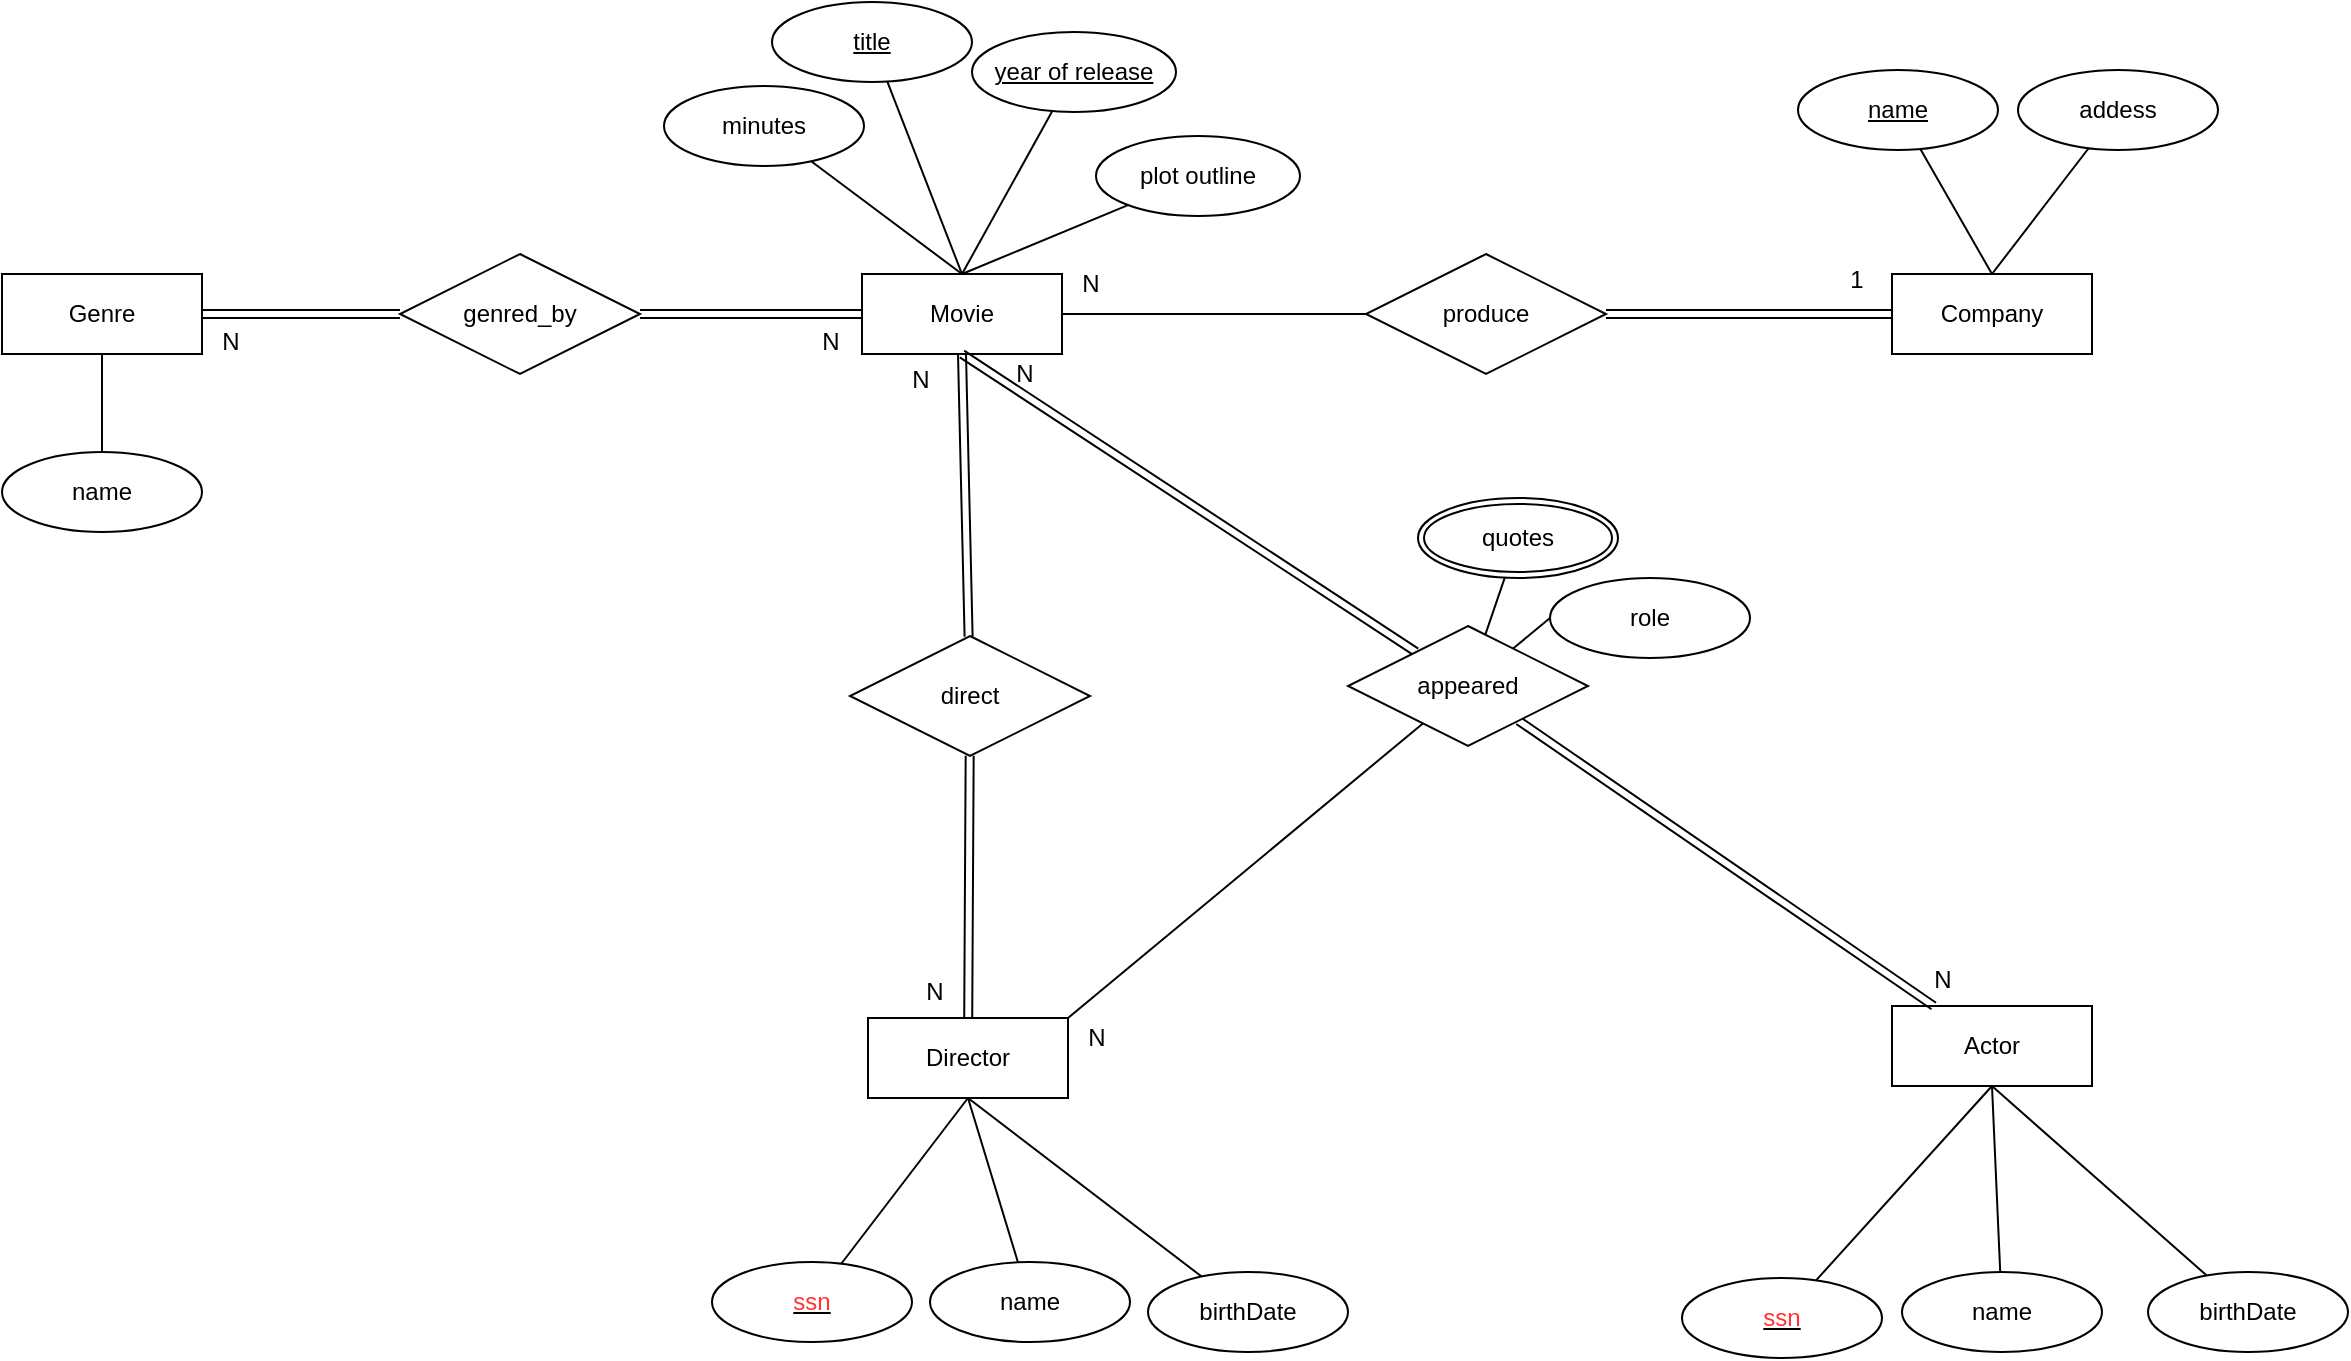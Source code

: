 <mxfile version="24.2.1" type="github">
  <diagram name="페이지-1" id="mjFrXahVR4kHwiT1oNfT">
    <mxGraphModel dx="1387" dy="977" grid="0" gridSize="10" guides="1" tooltips="1" connect="1" arrows="1" fold="1" page="1" pageScale="1" pageWidth="1600" pageHeight="900" math="0" shadow="0">
      <root>
        <mxCell id="0" />
        <mxCell id="1" parent="0" />
        <mxCell id="HttRAKErzIjSeqWAfoua-1" value="Director" style="whiteSpace=wrap;html=1;align=center;" parent="1" vertex="1">
          <mxGeometry x="550" y="604" width="100" height="40" as="geometry" />
        </mxCell>
        <mxCell id="HttRAKErzIjSeqWAfoua-25" style="edgeStyle=orthogonalEdgeStyle;rounded=0;orthogonalLoop=1;jettySize=auto;html=1;entryX=0;entryY=0.5;entryDx=0;entryDy=0;endArrow=none;endFill=0;" parent="1" source="HttRAKErzIjSeqWAfoua-2" target="HttRAKErzIjSeqWAfoua-24" edge="1">
          <mxGeometry relative="1" as="geometry" />
        </mxCell>
        <mxCell id="HttRAKErzIjSeqWAfoua-2" value="Movie" style="whiteSpace=wrap;html=1;align=center;" parent="1" vertex="1">
          <mxGeometry x="547" y="232" width="100" height="40" as="geometry" />
        </mxCell>
        <mxCell id="HttRAKErzIjSeqWAfoua-5" value="Company" style="whiteSpace=wrap;html=1;align=center;" parent="1" vertex="1">
          <mxGeometry x="1062" y="232" width="100" height="40" as="geometry" />
        </mxCell>
        <mxCell id="HttRAKErzIjSeqWAfoua-6" value="Actor" style="whiteSpace=wrap;html=1;align=center;" parent="1" vertex="1">
          <mxGeometry x="1062" y="598" width="100" height="40" as="geometry" />
        </mxCell>
        <mxCell id="HttRAKErzIjSeqWAfoua-29" style="rounded=0;orthogonalLoop=1;jettySize=auto;html=1;endArrow=none;endFill=0;entryX=0.5;entryY=0;entryDx=0;entryDy=0;" parent="1" source="HttRAKErzIjSeqWAfoua-7" target="HttRAKErzIjSeqWAfoua-2" edge="1">
          <mxGeometry relative="1" as="geometry" />
        </mxCell>
        <mxCell id="HttRAKErzIjSeqWAfoua-7" value="&lt;u&gt;title&lt;/u&gt;" style="ellipse;whiteSpace=wrap;html=1;align=center;" parent="1" vertex="1">
          <mxGeometry x="502" y="96" width="100" height="40" as="geometry" />
        </mxCell>
        <mxCell id="HttRAKErzIjSeqWAfoua-34" style="rounded=0;orthogonalLoop=1;jettySize=auto;html=1;endArrow=none;endFill=0;entryX=0.5;entryY=0;entryDx=0;entryDy=0;" parent="1" source="HttRAKErzIjSeqWAfoua-9" target="HttRAKErzIjSeqWAfoua-2" edge="1">
          <mxGeometry relative="1" as="geometry">
            <mxPoint x="597" y="232" as="targetPoint" />
          </mxGeometry>
        </mxCell>
        <mxCell id="HttRAKErzIjSeqWAfoua-9" value="&lt;u&gt;year of release&lt;/u&gt;" style="ellipse;whiteSpace=wrap;html=1;align=center;" parent="1" vertex="1">
          <mxGeometry x="602" y="111" width="102" height="40" as="geometry" />
        </mxCell>
        <mxCell id="HttRAKErzIjSeqWAfoua-30" style="rounded=0;orthogonalLoop=1;jettySize=auto;html=1;entryX=0.5;entryY=0;entryDx=0;entryDy=0;endArrow=none;endFill=0;" parent="1" source="HttRAKErzIjSeqWAfoua-10" target="HttRAKErzIjSeqWAfoua-2" edge="1">
          <mxGeometry relative="1" as="geometry" />
        </mxCell>
        <mxCell id="HttRAKErzIjSeqWAfoua-10" value="minutes" style="ellipse;whiteSpace=wrap;html=1;align=center;" parent="1" vertex="1">
          <mxGeometry x="448" y="138" width="100" height="40" as="geometry" />
        </mxCell>
        <mxCell id="HttRAKErzIjSeqWAfoua-63" style="rounded=0;orthogonalLoop=1;jettySize=auto;html=1;endArrow=none;endFill=0;entryX=1;entryY=0;entryDx=0;entryDy=0;" parent="1" source="HttRAKErzIjSeqWAfoua-61" target="HttRAKErzIjSeqWAfoua-1" edge="1">
          <mxGeometry relative="1" as="geometry">
            <mxPoint x="783" y="624" as="sourcePoint" />
          </mxGeometry>
        </mxCell>
        <mxCell id="HttRAKErzIjSeqWAfoua-22" style="rounded=0;orthogonalLoop=1;jettySize=auto;html=1;entryX=0.5;entryY=1;entryDx=0;entryDy=0;endArrow=none;endFill=0;shape=link;" parent="1" source="HttRAKErzIjSeqWAfoua-21" target="HttRAKErzIjSeqWAfoua-2" edge="1">
          <mxGeometry relative="1" as="geometry" />
        </mxCell>
        <mxCell id="HttRAKErzIjSeqWAfoua-23" style="rounded=0;orthogonalLoop=1;jettySize=auto;html=1;endArrow=none;endFill=0;shape=link;" parent="1" source="HttRAKErzIjSeqWAfoua-21" target="HttRAKErzIjSeqWAfoua-1" edge="1">
          <mxGeometry relative="1" as="geometry" />
        </mxCell>
        <mxCell id="HttRAKErzIjSeqWAfoua-21" value="direct" style="shape=rhombus;perimeter=rhombusPerimeter;whiteSpace=wrap;html=1;align=center;" parent="1" vertex="1">
          <mxGeometry x="541" y="413" width="120" height="60" as="geometry" />
        </mxCell>
        <mxCell id="HttRAKErzIjSeqWAfoua-26" style="edgeStyle=orthogonalEdgeStyle;rounded=0;orthogonalLoop=1;jettySize=auto;html=1;endArrow=none;endFill=0;shape=link;" parent="1" source="HttRAKErzIjSeqWAfoua-24" target="HttRAKErzIjSeqWAfoua-5" edge="1">
          <mxGeometry relative="1" as="geometry" />
        </mxCell>
        <mxCell id="HttRAKErzIjSeqWAfoua-24" value="produce" style="shape=rhombus;perimeter=rhombusPerimeter;whiteSpace=wrap;html=1;align=center;" parent="1" vertex="1">
          <mxGeometry x="799" y="222" width="120" height="60" as="geometry" />
        </mxCell>
        <mxCell id="HttRAKErzIjSeqWAfoua-33" style="rounded=0;orthogonalLoop=1;jettySize=auto;html=1;entryX=0.5;entryY=0;entryDx=0;entryDy=0;endArrow=none;endFill=0;" parent="1" source="HttRAKErzIjSeqWAfoua-27" target="HttRAKErzIjSeqWAfoua-2" edge="1">
          <mxGeometry relative="1" as="geometry" />
        </mxCell>
        <mxCell id="HttRAKErzIjSeqWAfoua-27" value="plot outline" style="ellipse;whiteSpace=wrap;html=1;align=center;" parent="1" vertex="1">
          <mxGeometry x="664" y="163" width="102" height="40" as="geometry" />
        </mxCell>
        <mxCell id="HttRAKErzIjSeqWAfoua-40" style="rounded=0;orthogonalLoop=1;jettySize=auto;html=1;endArrow=none;endFill=0;entryX=0.5;entryY=0;entryDx=0;entryDy=0;" parent="1" source="HttRAKErzIjSeqWAfoua-37" target="HttRAKErzIjSeqWAfoua-5" edge="1">
          <mxGeometry relative="1" as="geometry" />
        </mxCell>
        <mxCell id="HttRAKErzIjSeqWAfoua-37" value="&lt;u&gt;name&lt;/u&gt;" style="ellipse;whiteSpace=wrap;html=1;align=center;" parent="1" vertex="1">
          <mxGeometry x="1015" y="130" width="100" height="40" as="geometry" />
        </mxCell>
        <mxCell id="HttRAKErzIjSeqWAfoua-41" style="rounded=0;orthogonalLoop=1;jettySize=auto;html=1;endArrow=none;endFill=0;" parent="1" source="HttRAKErzIjSeqWAfoua-39" edge="1">
          <mxGeometry relative="1" as="geometry">
            <mxPoint x="1112" y="232" as="targetPoint" />
          </mxGeometry>
        </mxCell>
        <mxCell id="HttRAKErzIjSeqWAfoua-39" value="addess" style="ellipse;whiteSpace=wrap;html=1;align=center;" parent="1" vertex="1">
          <mxGeometry x="1125" y="130" width="100" height="40" as="geometry" />
        </mxCell>
        <mxCell id="HttRAKErzIjSeqWAfoua-46" style="rounded=0;orthogonalLoop=1;jettySize=auto;html=1;entryX=0.5;entryY=1;entryDx=0;entryDy=0;endArrow=none;endFill=0;" parent="1" source="HttRAKErzIjSeqWAfoua-42" target="HttRAKErzIjSeqWAfoua-6" edge="1">
          <mxGeometry relative="1" as="geometry" />
        </mxCell>
        <mxCell id="HttRAKErzIjSeqWAfoua-42" value="name" style="ellipse;whiteSpace=wrap;html=1;align=center;" parent="1" vertex="1">
          <mxGeometry x="1067" y="731" width="100" height="40" as="geometry" />
        </mxCell>
        <mxCell id="HttRAKErzIjSeqWAfoua-47" style="rounded=0;orthogonalLoop=1;jettySize=auto;html=1;entryX=0.5;entryY=1;entryDx=0;entryDy=0;endArrow=none;endFill=0;" parent="1" source="HttRAKErzIjSeqWAfoua-43" target="HttRAKErzIjSeqWAfoua-6" edge="1">
          <mxGeometry relative="1" as="geometry" />
        </mxCell>
        <mxCell id="HttRAKErzIjSeqWAfoua-43" value="birthDate" style="ellipse;whiteSpace=wrap;html=1;align=center;" parent="1" vertex="1">
          <mxGeometry x="1190" y="731" width="100" height="40" as="geometry" />
        </mxCell>
        <mxCell id="HttRAKErzIjSeqWAfoua-50" style="rounded=0;orthogonalLoop=1;jettySize=auto;html=1;endArrow=none;endFill=0;entryX=0.5;entryY=1;entryDx=0;entryDy=0;" parent="1" source="HttRAKErzIjSeqWAfoua-49" target="HttRAKErzIjSeqWAfoua-6" edge="1">
          <mxGeometry relative="1" as="geometry" />
        </mxCell>
        <mxCell id="HttRAKErzIjSeqWAfoua-49" value="&lt;u&gt;&lt;font color=&quot;#ff3333&quot;&gt;ssn&lt;/font&gt;&lt;/u&gt;" style="ellipse;whiteSpace=wrap;html=1;align=center;" parent="1" vertex="1">
          <mxGeometry x="957" y="734" width="100" height="40" as="geometry" />
        </mxCell>
        <mxCell id="HttRAKErzIjSeqWAfoua-58" style="rounded=0;orthogonalLoop=1;jettySize=auto;html=1;entryX=0.5;entryY=1;entryDx=0;entryDy=0;endArrow=none;endFill=0;" parent="1" source="HttRAKErzIjSeqWAfoua-51" target="HttRAKErzIjSeqWAfoua-1" edge="1">
          <mxGeometry relative="1" as="geometry" />
        </mxCell>
        <mxCell id="HttRAKErzIjSeqWAfoua-51" value="&lt;u&gt;&lt;font color=&quot;#ff3333&quot;&gt;ssn&lt;/font&gt;&lt;/u&gt;" style="ellipse;whiteSpace=wrap;html=1;align=center;" parent="1" vertex="1">
          <mxGeometry x="472" y="726" width="100" height="40" as="geometry" />
        </mxCell>
        <mxCell id="HttRAKErzIjSeqWAfoua-60" style="rounded=0;orthogonalLoop=1;jettySize=auto;html=1;entryX=0.5;entryY=1;entryDx=0;entryDy=0;endArrow=none;endFill=0;" parent="1" source="HttRAKErzIjSeqWAfoua-52" target="HttRAKErzIjSeqWAfoua-1" edge="1">
          <mxGeometry relative="1" as="geometry" />
        </mxCell>
        <mxCell id="HttRAKErzIjSeqWAfoua-52" value="name" style="ellipse;whiteSpace=wrap;html=1;align=center;" parent="1" vertex="1">
          <mxGeometry x="581" y="726" width="100" height="40" as="geometry" />
        </mxCell>
        <mxCell id="HttRAKErzIjSeqWAfoua-64" style="rounded=0;orthogonalLoop=1;jettySize=auto;html=1;entryX=0.5;entryY=1;entryDx=0;entryDy=0;endArrow=none;endFill=0;shape=link;" parent="1" source="HttRAKErzIjSeqWAfoua-61" target="HttRAKErzIjSeqWAfoua-2" edge="1">
          <mxGeometry relative="1" as="geometry" />
        </mxCell>
        <mxCell id="HttRAKErzIjSeqWAfoua-65" style="rounded=0;orthogonalLoop=1;jettySize=auto;html=1;endArrow=none;endFill=0;shape=link;" parent="1" source="HttRAKErzIjSeqWAfoua-61" target="HttRAKErzIjSeqWAfoua-6" edge="1">
          <mxGeometry relative="1" as="geometry" />
        </mxCell>
        <mxCell id="HttRAKErzIjSeqWAfoua-79" style="rounded=0;orthogonalLoop=1;jettySize=auto;html=1;entryX=0;entryY=0.5;entryDx=0;entryDy=0;endArrow=none;endFill=0;" parent="1" source="HttRAKErzIjSeqWAfoua-61" target="HttRAKErzIjSeqWAfoua-78" edge="1">
          <mxGeometry relative="1" as="geometry" />
        </mxCell>
        <mxCell id="HttRAKErzIjSeqWAfoua-61" value="appeared" style="shape=rhombus;perimeter=rhombusPerimeter;whiteSpace=wrap;html=1;align=center;" parent="1" vertex="1">
          <mxGeometry x="790" y="408" width="120" height="60" as="geometry" />
        </mxCell>
        <mxCell id="HttRAKErzIjSeqWAfoua-78" value="role" style="ellipse;whiteSpace=wrap;html=1;align=center;" parent="1" vertex="1">
          <mxGeometry x="891" y="384" width="100" height="40" as="geometry" />
        </mxCell>
        <mxCell id="HttRAKErzIjSeqWAfoua-81" style="rounded=0;orthogonalLoop=1;jettySize=auto;html=1;endArrow=none;endFill=0;" parent="1" source="HttRAKErzIjSeqWAfoua-80" target="HttRAKErzIjSeqWAfoua-61" edge="1">
          <mxGeometry relative="1" as="geometry" />
        </mxCell>
        <mxCell id="HttRAKErzIjSeqWAfoua-80" value="quotes" style="ellipse;shape=doubleEllipse;margin=3;whiteSpace=wrap;html=1;align=center;" parent="1" vertex="1">
          <mxGeometry x="825" y="344" width="100" height="40" as="geometry" />
        </mxCell>
        <mxCell id="HttRAKErzIjSeqWAfoua-82" value="1" style="text;html=1;align=center;verticalAlign=middle;resizable=0;points=[];autosize=1;strokeColor=none;fillColor=none;" parent="1" vertex="1">
          <mxGeometry x="1031" y="222" width="25" height="26" as="geometry" />
        </mxCell>
        <mxCell id="HttRAKErzIjSeqWAfoua-83" value="N" style="text;html=1;align=center;verticalAlign=middle;resizable=0;points=[];autosize=1;strokeColor=none;fillColor=none;" parent="1" vertex="1">
          <mxGeometry x="647" y="224" width="27" height="26" as="geometry" />
        </mxCell>
        <mxCell id="HttRAKErzIjSeqWAfoua-84" value="N" style="text;html=1;align=center;verticalAlign=middle;resizable=0;points=[];autosize=1;strokeColor=none;fillColor=none;" parent="1" vertex="1">
          <mxGeometry x="614" y="269" width="27" height="26" as="geometry" />
        </mxCell>
        <mxCell id="HttRAKErzIjSeqWAfoua-85" value="N" style="text;html=1;align=center;verticalAlign=middle;resizable=0;points=[];autosize=1;strokeColor=none;fillColor=none;" parent="1" vertex="1">
          <mxGeometry x="1073" y="572" width="27" height="26" as="geometry" />
        </mxCell>
        <mxCell id="HttRAKErzIjSeqWAfoua-86" value="N" style="text;html=1;align=center;verticalAlign=middle;resizable=0;points=[];autosize=1;strokeColor=none;fillColor=none;" parent="1" vertex="1">
          <mxGeometry x="562" y="272" width="27" height="26" as="geometry" />
        </mxCell>
        <mxCell id="HttRAKErzIjSeqWAfoua-87" value="N" style="text;html=1;align=center;verticalAlign=middle;resizable=0;points=[];autosize=1;strokeColor=none;fillColor=none;" parent="1" vertex="1">
          <mxGeometry x="569" y="578" width="27" height="26" as="geometry" />
        </mxCell>
        <mxCell id="HttRAKErzIjSeqWAfoua-89" style="rounded=0;orthogonalLoop=1;jettySize=auto;html=1;entryX=0.5;entryY=1;entryDx=0;entryDy=0;endArrow=none;endFill=0;" parent="1" source="HttRAKErzIjSeqWAfoua-88" target="HttRAKErzIjSeqWAfoua-1" edge="1">
          <mxGeometry relative="1" as="geometry" />
        </mxCell>
        <mxCell id="HttRAKErzIjSeqWAfoua-88" value="birthDate" style="ellipse;whiteSpace=wrap;html=1;align=center;" parent="1" vertex="1">
          <mxGeometry x="690" y="731" width="100" height="40" as="geometry" />
        </mxCell>
        <mxCell id="T6nnYEbNVx6Htkj4pjiF-10" style="edgeStyle=orthogonalEdgeStyle;rounded=0;orthogonalLoop=1;jettySize=auto;html=1;strokeColor=default;endArrow=none;endFill=0;" edge="1" parent="1" source="T6nnYEbNVx6Htkj4pjiF-1" target="T6nnYEbNVx6Htkj4pjiF-8">
          <mxGeometry relative="1" as="geometry" />
        </mxCell>
        <mxCell id="T6nnYEbNVx6Htkj4pjiF-1" value="Genre" style="whiteSpace=wrap;html=1;align=center;" vertex="1" parent="1">
          <mxGeometry x="117" y="232" width="100" height="40" as="geometry" />
        </mxCell>
        <mxCell id="T6nnYEbNVx6Htkj4pjiF-6" style="edgeStyle=orthogonalEdgeStyle;rounded=0;orthogonalLoop=1;jettySize=auto;html=1;endArrow=none;endFill=0;shape=link;" edge="1" parent="1" source="T6nnYEbNVx6Htkj4pjiF-4" target="HttRAKErzIjSeqWAfoua-2">
          <mxGeometry relative="1" as="geometry" />
        </mxCell>
        <mxCell id="T6nnYEbNVx6Htkj4pjiF-4" value="genred_by" style="shape=rhombus;perimeter=rhombusPerimeter;whiteSpace=wrap;html=1;align=center;" vertex="1" parent="1">
          <mxGeometry x="316" y="222" width="120" height="60" as="geometry" />
        </mxCell>
        <mxCell id="T6nnYEbNVx6Htkj4pjiF-5" style="edgeStyle=orthogonalEdgeStyle;rounded=0;orthogonalLoop=1;jettySize=auto;html=1;entryX=0;entryY=0.5;entryDx=0;entryDy=0;endArrow=none;endFill=0;shape=link;" edge="1" parent="1" source="T6nnYEbNVx6Htkj4pjiF-1" target="T6nnYEbNVx6Htkj4pjiF-4">
          <mxGeometry relative="1" as="geometry" />
        </mxCell>
        <mxCell id="T6nnYEbNVx6Htkj4pjiF-7" value="N" style="text;html=1;align=center;verticalAlign=middle;resizable=0;points=[];autosize=1;strokeColor=none;fillColor=none;" vertex="1" parent="1">
          <mxGeometry x="217" y="253" width="27" height="26" as="geometry" />
        </mxCell>
        <mxCell id="T6nnYEbNVx6Htkj4pjiF-8" value="name" style="ellipse;whiteSpace=wrap;html=1;align=center;" vertex="1" parent="1">
          <mxGeometry x="117" y="321" width="100" height="40" as="geometry" />
        </mxCell>
        <mxCell id="T6nnYEbNVx6Htkj4pjiF-9" value="N" style="text;html=1;align=center;verticalAlign=middle;resizable=0;points=[];autosize=1;strokeColor=none;fillColor=none;" vertex="1" parent="1">
          <mxGeometry x="517" y="253" width="27" height="26" as="geometry" />
        </mxCell>
        <mxCell id="T6nnYEbNVx6Htkj4pjiF-11" value="N" style="text;html=1;align=center;verticalAlign=middle;resizable=0;points=[];autosize=1;strokeColor=none;fillColor=none;" vertex="1" parent="1">
          <mxGeometry x="650" y="601" width="27" height="26" as="geometry" />
        </mxCell>
      </root>
    </mxGraphModel>
  </diagram>
</mxfile>
